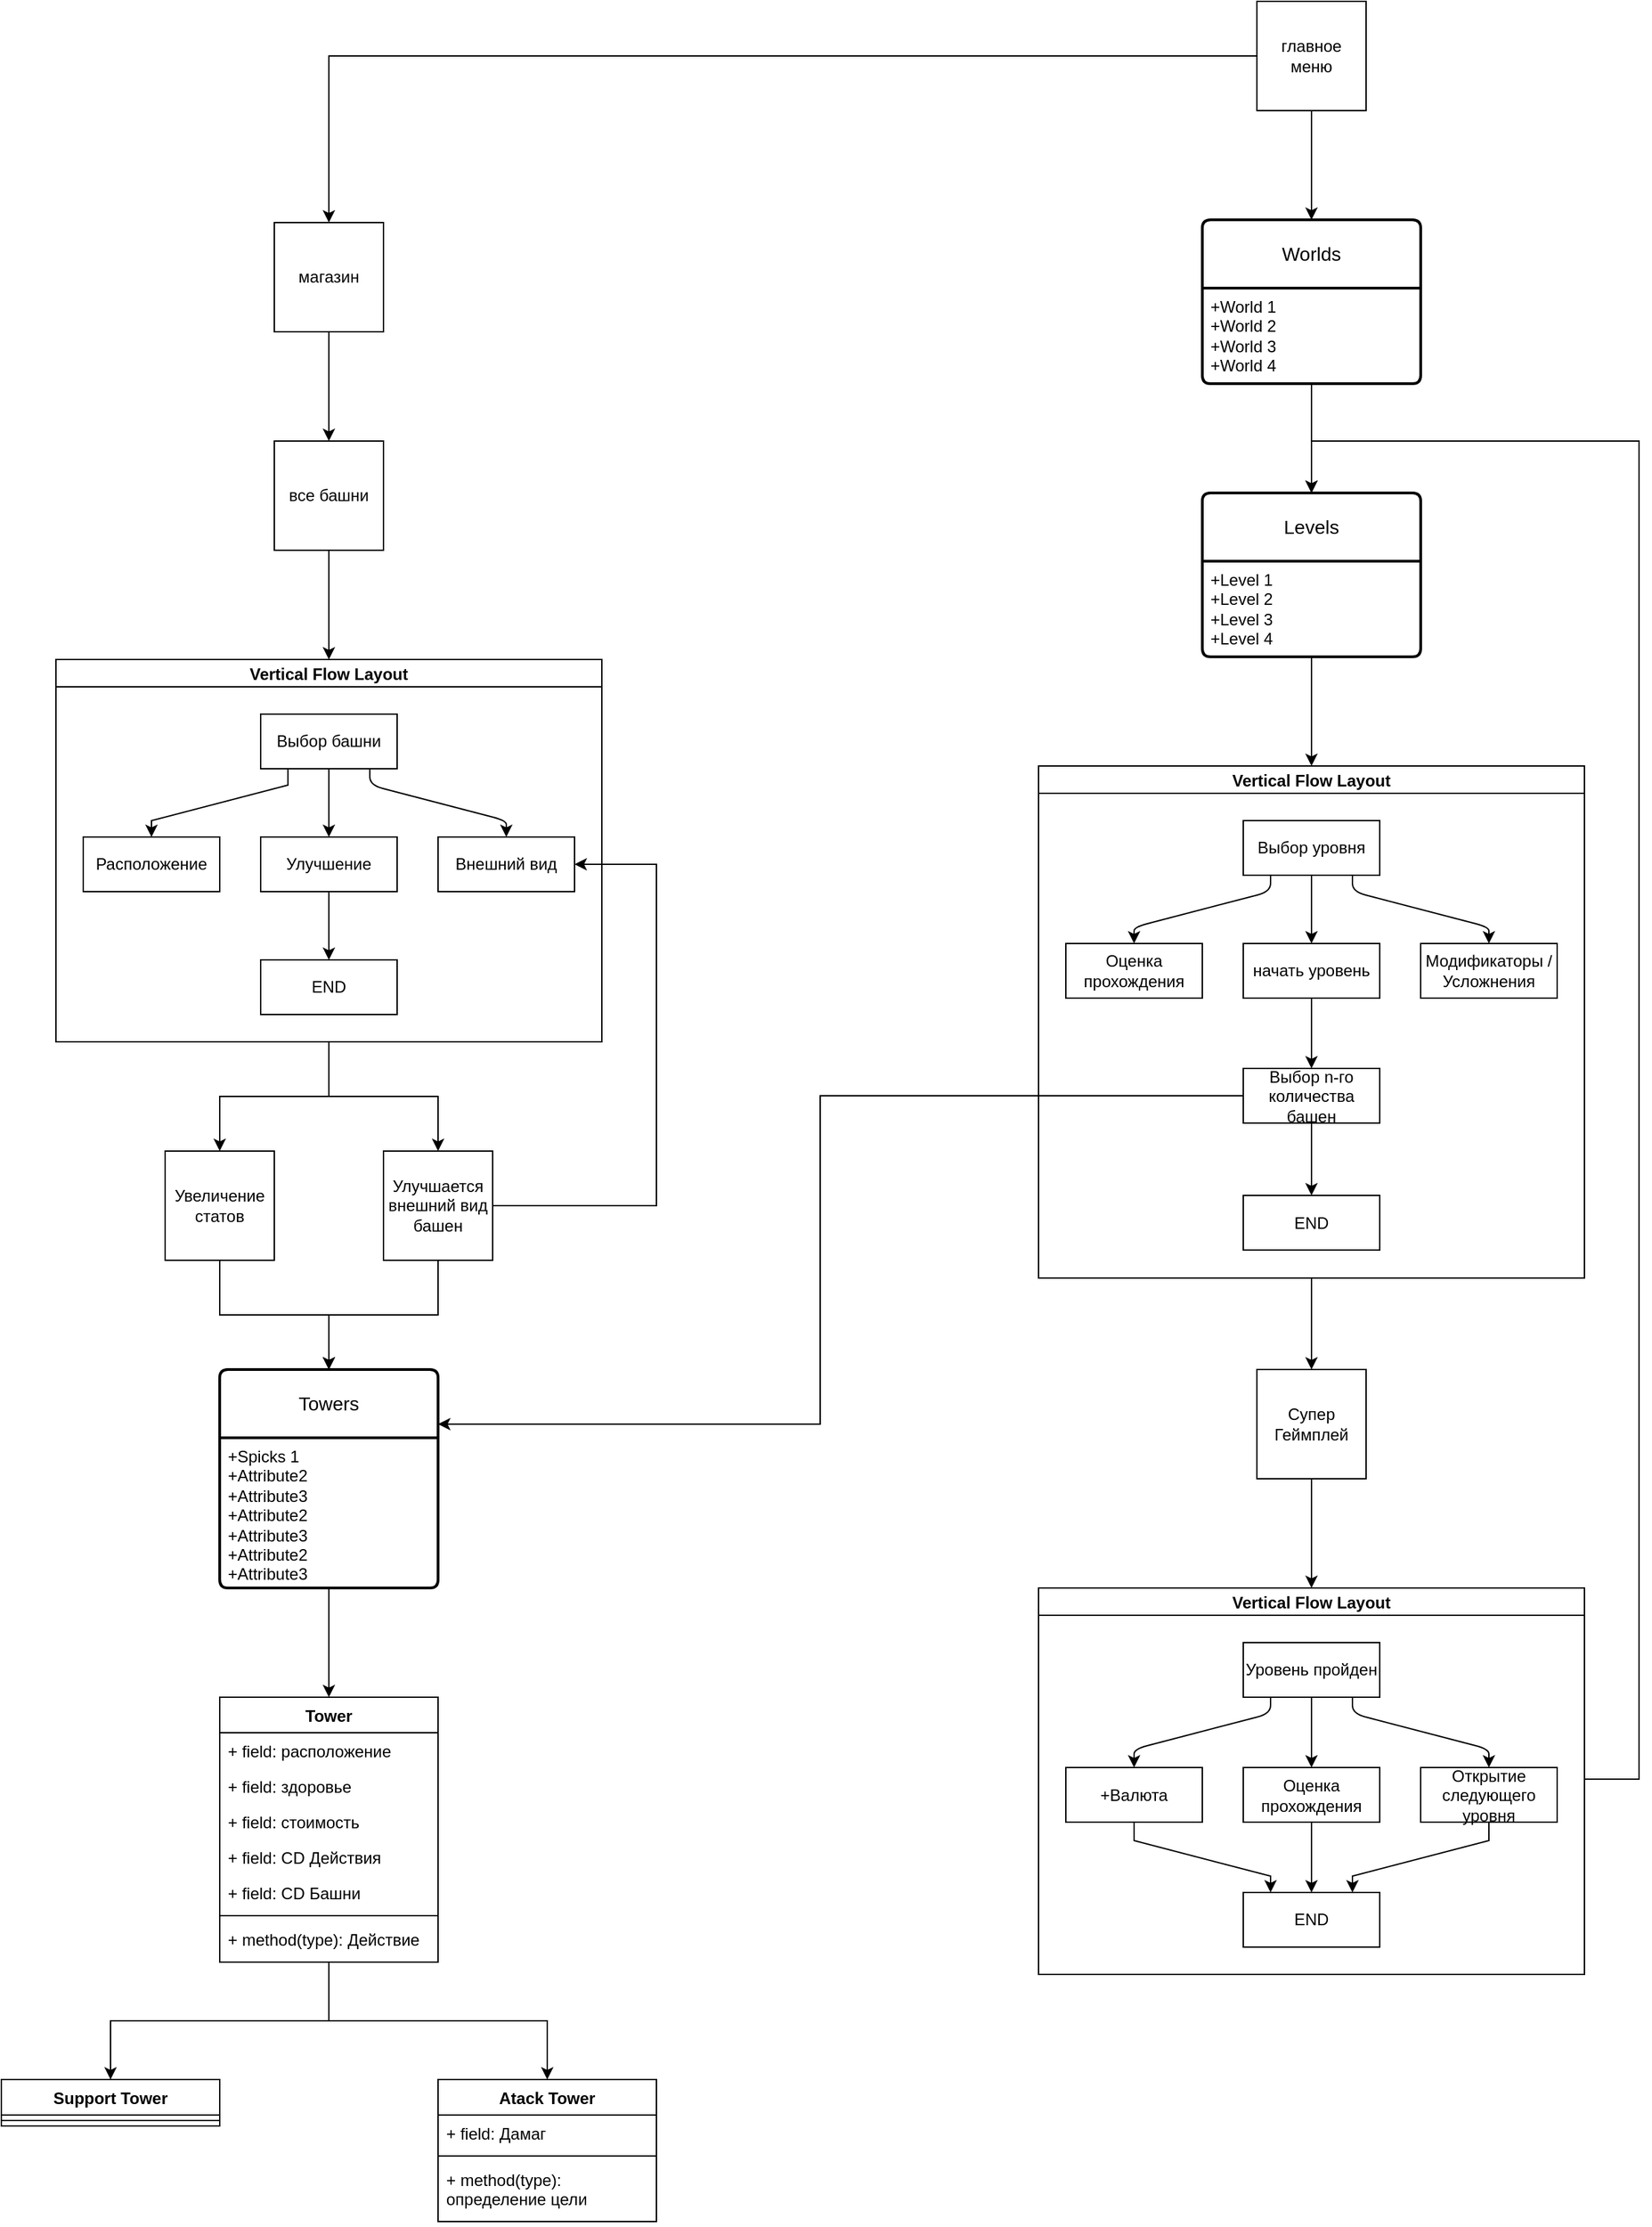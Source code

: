 <mxfile version="22.1.5" type="github">
  <diagram name="Страница — 1" id="nsXlW_DT-UsqhyboqPyw">
    <mxGraphModel dx="3137" dy="1322" grid="1" gridSize="10" guides="1" tooltips="1" connect="1" arrows="1" fold="1" page="1" pageScale="1" pageWidth="827" pageHeight="1169" math="0" shadow="0">
      <root>
        <mxCell id="0" />
        <mxCell id="1" parent="0" />
        <mxCell id="zxyF027QwPhP6R2RznG6-3" style="edgeStyle=orthogonalEdgeStyle;rounded=0;orthogonalLoop=1;jettySize=auto;html=1;" parent="1" source="zxyF027QwPhP6R2RznG6-1" target="zxyF027QwPhP6R2RznG6-2" edge="1">
          <mxGeometry relative="1" as="geometry" />
        </mxCell>
        <mxCell id="eXPQ3vYQNHJ9YocBG75A-9" style="edgeStyle=orthogonalEdgeStyle;rounded=0;orthogonalLoop=1;jettySize=auto;html=1;" edge="1" parent="1" source="zxyF027QwPhP6R2RznG6-1" target="eXPQ3vYQNHJ9YocBG75A-7">
          <mxGeometry relative="1" as="geometry" />
        </mxCell>
        <mxCell id="zxyF027QwPhP6R2RznG6-1" value="главное меню" style="whiteSpace=wrap;html=1;aspect=fixed;" parent="1" vertex="1">
          <mxGeometry x="880" y="38" width="80" height="80" as="geometry" />
        </mxCell>
        <mxCell id="zxyF027QwPhP6R2RznG6-5" style="edgeStyle=orthogonalEdgeStyle;rounded=0;orthogonalLoop=1;jettySize=auto;html=1;" parent="1" source="zxyF027QwPhP6R2RznG6-2" target="zxyF027QwPhP6R2RznG6-4" edge="1">
          <mxGeometry relative="1" as="geometry" />
        </mxCell>
        <mxCell id="zxyF027QwPhP6R2RznG6-2" value="магазин" style="whiteSpace=wrap;html=1;aspect=fixed;" parent="1" vertex="1">
          <mxGeometry x="160" y="200" width="80" height="80" as="geometry" />
        </mxCell>
        <mxCell id="zxyF027QwPhP6R2RznG6-60" style="edgeStyle=orthogonalEdgeStyle;rounded=0;orthogonalLoop=1;jettySize=auto;html=1;entryX=0.5;entryY=0;entryDx=0;entryDy=0;" parent="1" source="zxyF027QwPhP6R2RznG6-4" target="zxyF027QwPhP6R2RznG6-14" edge="1">
          <mxGeometry relative="1" as="geometry" />
        </mxCell>
        <mxCell id="zxyF027QwPhP6R2RznG6-4" value="все башни" style="whiteSpace=wrap;html=1;aspect=fixed;" parent="1" vertex="1">
          <mxGeometry x="160" y="360" width="80" height="80" as="geometry" />
        </mxCell>
        <mxCell id="zxyF027QwPhP6R2RznG6-6" value="Towers" style="swimlane;childLayout=stackLayout;horizontal=1;startSize=50;horizontalStack=0;rounded=1;fontSize=14;fontStyle=0;strokeWidth=2;resizeParent=0;resizeLast=1;shadow=0;dashed=0;align=center;arcSize=4;whiteSpace=wrap;html=1;" parent="1" vertex="1">
          <mxGeometry x="120" y="1040" width="160" height="160" as="geometry" />
        </mxCell>
        <mxCell id="zxyF027QwPhP6R2RznG6-7" value="+Spicks 1&lt;br style=&quot;border-color: var(--border-color);&quot;&gt;+Attribute2&lt;br style=&quot;border-color: var(--border-color);&quot;&gt;+Attribute3&lt;br style=&quot;border-color: var(--border-color);&quot;&gt;+Attribute2&lt;br style=&quot;border-color: var(--border-color);&quot;&gt;+Attribute3&lt;br style=&quot;border-color: var(--border-color);&quot;&gt;+Attribute2&lt;br style=&quot;border-color: var(--border-color);&quot;&gt;+Attribute3" style="align=left;strokeColor=none;fillColor=none;spacingLeft=4;fontSize=12;verticalAlign=top;resizable=0;rotatable=0;part=1;html=1;" parent="zxyF027QwPhP6R2RznG6-6" vertex="1">
          <mxGeometry y="50" width="160" height="110" as="geometry" />
        </mxCell>
        <mxCell id="zxyF027QwPhP6R2RznG6-57" style="edgeStyle=orthogonalEdgeStyle;rounded=0;orthogonalLoop=1;jettySize=auto;html=1;" parent="1" source="zxyF027QwPhP6R2RznG6-9" target="zxyF027QwPhP6R2RznG6-45" edge="1">
          <mxGeometry relative="1" as="geometry" />
        </mxCell>
        <mxCell id="zxyF027QwPhP6R2RznG6-58" style="edgeStyle=orthogonalEdgeStyle;rounded=0;orthogonalLoop=1;jettySize=auto;html=1;" parent="1" source="zxyF027QwPhP6R2RznG6-9" target="zxyF027QwPhP6R2RznG6-36" edge="1">
          <mxGeometry relative="1" as="geometry" />
        </mxCell>
        <mxCell id="zxyF027QwPhP6R2RznG6-9" value="Tower" style="swimlane;fontStyle=1;align=center;verticalAlign=top;childLayout=stackLayout;horizontal=1;startSize=26;horizontalStack=0;resizeParent=1;resizeParentMax=0;resizeLast=0;collapsible=1;marginBottom=0;whiteSpace=wrap;html=1;" parent="1" vertex="1">
          <mxGeometry x="120" y="1280" width="160" height="194" as="geometry" />
        </mxCell>
        <mxCell id="zxyF027QwPhP6R2RznG6-10" value="+ field: расположение" style="text;strokeColor=none;fillColor=none;align=left;verticalAlign=top;spacingLeft=4;spacingRight=4;overflow=hidden;rotatable=0;points=[[0,0.5],[1,0.5]];portConstraint=eastwest;whiteSpace=wrap;html=1;" parent="zxyF027QwPhP6R2RznG6-9" vertex="1">
          <mxGeometry y="26" width="160" height="26" as="geometry" />
        </mxCell>
        <mxCell id="zxyF027QwPhP6R2RznG6-30" value="+ field: здоровье" style="text;strokeColor=none;fillColor=none;align=left;verticalAlign=top;spacingLeft=4;spacingRight=4;overflow=hidden;rotatable=0;points=[[0,0.5],[1,0.5]];portConstraint=eastwest;whiteSpace=wrap;html=1;" parent="zxyF027QwPhP6R2RznG6-9" vertex="1">
          <mxGeometry y="52" width="160" height="26" as="geometry" />
        </mxCell>
        <mxCell id="zxyF027QwPhP6R2RznG6-52" value="+ field: стоимость" style="text;strokeColor=none;fillColor=none;align=left;verticalAlign=top;spacingLeft=4;spacingRight=4;overflow=hidden;rotatable=0;points=[[0,0.5],[1,0.5]];portConstraint=eastwest;whiteSpace=wrap;html=1;" parent="zxyF027QwPhP6R2RznG6-9" vertex="1">
          <mxGeometry y="78" width="160" height="26" as="geometry" />
        </mxCell>
        <mxCell id="zxyF027QwPhP6R2RznG6-40" value="+ field: CD Действия" style="text;strokeColor=none;fillColor=none;align=left;verticalAlign=top;spacingLeft=4;spacingRight=4;overflow=hidden;rotatable=0;points=[[0,0.5],[1,0.5]];portConstraint=eastwest;whiteSpace=wrap;html=1;" parent="zxyF027QwPhP6R2RznG6-9" vertex="1">
          <mxGeometry y="104" width="160" height="26" as="geometry" />
        </mxCell>
        <mxCell id="eXPQ3vYQNHJ9YocBG75A-29" value="+ field: CD Башни" style="text;strokeColor=none;fillColor=none;align=left;verticalAlign=top;spacingLeft=4;spacingRight=4;overflow=hidden;rotatable=0;points=[[0,0.5],[1,0.5]];portConstraint=eastwest;whiteSpace=wrap;html=1;" vertex="1" parent="zxyF027QwPhP6R2RznG6-9">
          <mxGeometry y="130" width="160" height="26" as="geometry" />
        </mxCell>
        <mxCell id="zxyF027QwPhP6R2RznG6-11" value="" style="line;strokeWidth=1;fillColor=none;align=left;verticalAlign=middle;spacingTop=-1;spacingLeft=3;spacingRight=3;rotatable=0;labelPosition=right;points=[];portConstraint=eastwest;strokeColor=inherit;" parent="zxyF027QwPhP6R2RznG6-9" vertex="1">
          <mxGeometry y="156" width="160" height="8" as="geometry" />
        </mxCell>
        <mxCell id="zxyF027QwPhP6R2RznG6-53" value="+ method(type): Действие" style="text;strokeColor=none;fillColor=none;align=left;verticalAlign=top;spacingLeft=4;spacingRight=4;overflow=hidden;rotatable=0;points=[[0,0.5],[1,0.5]];portConstraint=eastwest;whiteSpace=wrap;html=1;" parent="zxyF027QwPhP6R2RznG6-9" vertex="1">
          <mxGeometry y="164" width="160" height="30" as="geometry" />
        </mxCell>
        <mxCell id="eXPQ3vYQNHJ9YocBG75A-27" style="edgeStyle=orthogonalEdgeStyle;rounded=0;orthogonalLoop=1;jettySize=auto;html=1;" edge="1" parent="1" source="zxyF027QwPhP6R2RznG6-14" target="zxyF027QwPhP6R2RznG6-28">
          <mxGeometry relative="1" as="geometry" />
        </mxCell>
        <mxCell id="eXPQ3vYQNHJ9YocBG75A-28" style="edgeStyle=orthogonalEdgeStyle;rounded=0;orthogonalLoop=1;jettySize=auto;html=1;" edge="1" parent="1" source="zxyF027QwPhP6R2RznG6-14" target="zxyF027QwPhP6R2RznG6-31">
          <mxGeometry relative="1" as="geometry" />
        </mxCell>
        <mxCell id="zxyF027QwPhP6R2RznG6-14" value="Vertical Flow Layout" style="swimlane;startSize=20;horizontal=1;childLayout=flowLayout;flowOrientation=north;resizable=0;interRankCellSpacing=50;containerType=tree;fontSize=12;" parent="1" vertex="1">
          <mxGeometry y="520" width="400" height="280" as="geometry" />
        </mxCell>
        <mxCell id="zxyF027QwPhP6R2RznG6-25" style="edgeStyle=orthogonalEdgeStyle;rounded=0;orthogonalLoop=1;jettySize=auto;html=1;noEdgeStyle=1;orthogonal=1;" parent="zxyF027QwPhP6R2RznG6-14" source="zxyF027QwPhP6R2RznG6-15" target="zxyF027QwPhP6R2RznG6-24" edge="1">
          <mxGeometry relative="1" as="geometry">
            <Array as="points">
              <mxPoint x="170" y="92" />
              <mxPoint x="70" y="118" />
            </Array>
          </mxGeometry>
        </mxCell>
        <mxCell id="zxyF027QwPhP6R2RznG6-15" value="Выбор башни" style="whiteSpace=wrap;html=1;" parent="zxyF027QwPhP6R2RznG6-14" vertex="1">
          <mxGeometry x="150" y="40" width="100" height="40" as="geometry" />
        </mxCell>
        <mxCell id="zxyF027QwPhP6R2RznG6-16" value="Улучшение" style="whiteSpace=wrap;html=1;" parent="zxyF027QwPhP6R2RznG6-14" vertex="1">
          <mxGeometry x="150" y="130" width="100" height="40" as="geometry" />
        </mxCell>
        <mxCell id="zxyF027QwPhP6R2RznG6-17" value="" style="html=1;rounded=1;curved=0;sourcePerimeterSpacing=0;targetPerimeterSpacing=0;startSize=6;endSize=6;noEdgeStyle=1;orthogonal=1;" parent="zxyF027QwPhP6R2RznG6-14" source="zxyF027QwPhP6R2RznG6-15" target="zxyF027QwPhP6R2RznG6-16" edge="1">
          <mxGeometry relative="1" as="geometry">
            <Array as="points">
              <mxPoint x="200" y="94" />
              <mxPoint x="200" y="118" />
            </Array>
          </mxGeometry>
        </mxCell>
        <mxCell id="zxyF027QwPhP6R2RznG6-18" value="Внешний вид" style="whiteSpace=wrap;html=1;" parent="zxyF027QwPhP6R2RznG6-14" vertex="1">
          <mxGeometry x="280" y="130" width="100" height="40" as="geometry" />
        </mxCell>
        <mxCell id="zxyF027QwPhP6R2RznG6-19" value="" style="html=1;rounded=1;curved=0;sourcePerimeterSpacing=0;targetPerimeterSpacing=0;startSize=6;endSize=6;noEdgeStyle=1;orthogonal=1;" parent="zxyF027QwPhP6R2RznG6-14" source="zxyF027QwPhP6R2RznG6-15" target="zxyF027QwPhP6R2RznG6-18" edge="1">
          <mxGeometry relative="1" as="geometry">
            <Array as="points">
              <mxPoint x="230" y="92" />
              <mxPoint x="330" y="118" />
            </Array>
          </mxGeometry>
        </mxCell>
        <mxCell id="zxyF027QwPhP6R2RznG6-20" value="END" style="whiteSpace=wrap;html=1;" parent="zxyF027QwPhP6R2RznG6-14" vertex="1">
          <mxGeometry x="150" y="220" width="100" height="40" as="geometry" />
        </mxCell>
        <mxCell id="zxyF027QwPhP6R2RznG6-21" value="" style="html=1;rounded=1;curved=0;sourcePerimeterSpacing=0;targetPerimeterSpacing=0;startSize=6;endSize=6;noEdgeStyle=1;orthogonal=1;" parent="zxyF027QwPhP6R2RznG6-14" source="zxyF027QwPhP6R2RznG6-16" target="zxyF027QwPhP6R2RznG6-20" edge="1">
          <mxGeometry relative="1" as="geometry">
            <Array as="points">
              <mxPoint x="200" y="182" />
              <mxPoint x="200" y="208" />
            </Array>
          </mxGeometry>
        </mxCell>
        <mxCell id="zxyF027QwPhP6R2RznG6-24" value="Расположение" style="whiteSpace=wrap;html=1;" parent="zxyF027QwPhP6R2RznG6-14" vertex="1">
          <mxGeometry x="20" y="130" width="100" height="40" as="geometry" />
        </mxCell>
        <mxCell id="zxyF027QwPhP6R2RznG6-65" style="edgeStyle=orthogonalEdgeStyle;rounded=0;orthogonalLoop=1;jettySize=auto;html=1;exitX=0.5;exitY=1;exitDx=0;exitDy=0;" parent="1" source="zxyF027QwPhP6R2RznG6-28" target="zxyF027QwPhP6R2RznG6-6" edge="1">
          <mxGeometry relative="1" as="geometry" />
        </mxCell>
        <mxCell id="zxyF027QwPhP6R2RznG6-28" value="Увеличение статов" style="whiteSpace=wrap;html=1;aspect=fixed;" parent="1" vertex="1">
          <mxGeometry x="80" y="880" width="80" height="80" as="geometry" />
        </mxCell>
        <mxCell id="zxyF027QwPhP6R2RznG6-64" style="edgeStyle=orthogonalEdgeStyle;rounded=0;orthogonalLoop=1;jettySize=auto;html=1;" parent="1" source="zxyF027QwPhP6R2RznG6-31" target="zxyF027QwPhP6R2RznG6-6" edge="1">
          <mxGeometry relative="1" as="geometry" />
        </mxCell>
        <mxCell id="eXPQ3vYQNHJ9YocBG75A-6" style="edgeStyle=orthogonalEdgeStyle;rounded=0;orthogonalLoop=1;jettySize=auto;html=1;entryX=1;entryY=0.5;entryDx=0;entryDy=0;exitX=1;exitY=0.5;exitDx=0;exitDy=0;" edge="1" parent="1" source="zxyF027QwPhP6R2RznG6-31" target="zxyF027QwPhP6R2RznG6-18">
          <mxGeometry relative="1" as="geometry">
            <Array as="points">
              <mxPoint x="440" y="920" />
              <mxPoint x="440" y="670" />
            </Array>
          </mxGeometry>
        </mxCell>
        <mxCell id="zxyF027QwPhP6R2RznG6-31" value="Улучшается внешний вид башен" style="whiteSpace=wrap;html=1;aspect=fixed;" parent="1" vertex="1">
          <mxGeometry x="240" y="880" width="80" height="80" as="geometry" />
        </mxCell>
        <mxCell id="zxyF027QwPhP6R2RznG6-36" value="Atack Tower" style="swimlane;fontStyle=1;align=center;verticalAlign=top;childLayout=stackLayout;horizontal=1;startSize=26;horizontalStack=0;resizeParent=1;resizeParentMax=0;resizeLast=0;collapsible=1;marginBottom=0;whiteSpace=wrap;html=1;" parent="1" vertex="1">
          <mxGeometry x="280" y="1560" width="160" height="104" as="geometry" />
        </mxCell>
        <mxCell id="zxyF027QwPhP6R2RznG6-39" value="+ field: Дамаг" style="text;strokeColor=none;fillColor=none;align=left;verticalAlign=top;spacingLeft=4;spacingRight=4;overflow=hidden;rotatable=0;points=[[0,0.5],[1,0.5]];portConstraint=eastwest;whiteSpace=wrap;html=1;" parent="zxyF027QwPhP6R2RznG6-36" vertex="1">
          <mxGeometry y="26" width="160" height="26" as="geometry" />
        </mxCell>
        <mxCell id="zxyF027QwPhP6R2RznG6-41" value="" style="line;strokeWidth=1;fillColor=none;align=left;verticalAlign=middle;spacingTop=-1;spacingLeft=3;spacingRight=3;rotatable=0;labelPosition=right;points=[];portConstraint=eastwest;strokeColor=inherit;" parent="zxyF027QwPhP6R2RznG6-36" vertex="1">
          <mxGeometry y="52" width="160" height="8" as="geometry" />
        </mxCell>
        <mxCell id="zxyF027QwPhP6R2RznG6-54" value="+ method(type): определение цели" style="text;strokeColor=none;fillColor=none;align=left;verticalAlign=top;spacingLeft=4;spacingRight=4;overflow=hidden;rotatable=0;points=[[0,0.5],[1,0.5]];portConstraint=eastwest;whiteSpace=wrap;html=1;" parent="zxyF027QwPhP6R2RznG6-36" vertex="1">
          <mxGeometry y="60" width="160" height="44" as="geometry" />
        </mxCell>
        <mxCell id="zxyF027QwPhP6R2RznG6-45" value="Support Tower" style="swimlane;fontStyle=1;align=center;verticalAlign=top;childLayout=stackLayout;horizontal=1;startSize=26;horizontalStack=0;resizeParent=1;resizeParentMax=0;resizeLast=0;collapsible=1;marginBottom=0;whiteSpace=wrap;html=1;" parent="1" vertex="1">
          <mxGeometry x="-40" y="1560" width="160" height="34" as="geometry" />
        </mxCell>
        <mxCell id="zxyF027QwPhP6R2RznG6-48" value="" style="line;strokeWidth=1;fillColor=none;align=left;verticalAlign=middle;spacingTop=-1;spacingLeft=3;spacingRight=3;rotatable=0;labelPosition=right;points=[];portConstraint=eastwest;strokeColor=inherit;" parent="zxyF027QwPhP6R2RznG6-45" vertex="1">
          <mxGeometry y="26" width="160" height="8" as="geometry" />
        </mxCell>
        <mxCell id="zxyF027QwPhP6R2RznG6-59" style="edgeStyle=orthogonalEdgeStyle;rounded=0;orthogonalLoop=1;jettySize=auto;html=1;entryX=0.5;entryY=0;entryDx=0;entryDy=0;" parent="1" source="zxyF027QwPhP6R2RznG6-7" target="zxyF027QwPhP6R2RznG6-9" edge="1">
          <mxGeometry relative="1" as="geometry" />
        </mxCell>
        <mxCell id="eXPQ3vYQNHJ9YocBG75A-7" value="Worlds" style="swimlane;childLayout=stackLayout;horizontal=1;startSize=50;horizontalStack=0;rounded=1;fontSize=14;fontStyle=0;strokeWidth=2;resizeParent=0;resizeLast=1;shadow=0;dashed=0;align=center;arcSize=4;whiteSpace=wrap;html=1;" vertex="1" parent="1">
          <mxGeometry x="840" y="198" width="160" height="120" as="geometry" />
        </mxCell>
        <mxCell id="eXPQ3vYQNHJ9YocBG75A-8" value="+World 1&lt;br&gt;+World 2&lt;br&gt;+World 3&lt;br&gt;+World 4" style="align=left;strokeColor=none;fillColor=none;spacingLeft=4;fontSize=12;verticalAlign=top;resizable=0;rotatable=0;part=1;html=1;" vertex="1" parent="eXPQ3vYQNHJ9YocBG75A-7">
          <mxGeometry y="50" width="160" height="70" as="geometry" />
        </mxCell>
        <mxCell id="eXPQ3vYQNHJ9YocBG75A-10" value="Levels" style="swimlane;childLayout=stackLayout;horizontal=1;startSize=50;horizontalStack=0;rounded=1;fontSize=14;fontStyle=0;strokeWidth=2;resizeParent=0;resizeLast=1;shadow=0;dashed=0;align=center;arcSize=4;whiteSpace=wrap;html=1;" vertex="1" parent="1">
          <mxGeometry x="840" y="398" width="160" height="120" as="geometry" />
        </mxCell>
        <mxCell id="eXPQ3vYQNHJ9YocBG75A-11" value="+Level 1&lt;br&gt;+Level 2&lt;br&gt;+Level 3&lt;br&gt;+Level 4" style="align=left;strokeColor=none;fillColor=none;spacingLeft=4;fontSize=12;verticalAlign=top;resizable=0;rotatable=0;part=1;html=1;" vertex="1" parent="eXPQ3vYQNHJ9YocBG75A-10">
          <mxGeometry y="50" width="160" height="70" as="geometry" />
        </mxCell>
        <mxCell id="eXPQ3vYQNHJ9YocBG75A-12" style="edgeStyle=orthogonalEdgeStyle;rounded=0;orthogonalLoop=1;jettySize=auto;html=1;" edge="1" parent="1" source="eXPQ3vYQNHJ9YocBG75A-8" target="eXPQ3vYQNHJ9YocBG75A-10">
          <mxGeometry relative="1" as="geometry" />
        </mxCell>
        <mxCell id="eXPQ3vYQNHJ9YocBG75A-63" style="edgeStyle=orthogonalEdgeStyle;rounded=0;orthogonalLoop=1;jettySize=auto;html=1;" edge="1" parent="1" source="eXPQ3vYQNHJ9YocBG75A-13" target="eXPQ3vYQNHJ9YocBG75A-62">
          <mxGeometry relative="1" as="geometry" />
        </mxCell>
        <mxCell id="eXPQ3vYQNHJ9YocBG75A-13" value="Vertical Flow Layout" style="swimlane;startSize=20;horizontal=1;childLayout=flowLayout;flowOrientation=north;resizable=0;interRankCellSpacing=50;containerType=tree;fontSize=12;" vertex="1" parent="1">
          <mxGeometry x="720" y="598" width="400" height="375" as="geometry" />
        </mxCell>
        <mxCell id="eXPQ3vYQNHJ9YocBG75A-14" value="Выбор уровня" style="whiteSpace=wrap;html=1;" vertex="1" parent="eXPQ3vYQNHJ9YocBG75A-13">
          <mxGeometry x="150" y="40" width="100" height="40" as="geometry" />
        </mxCell>
        <mxCell id="eXPQ3vYQNHJ9YocBG75A-15" value="Оценка прохождения" style="whiteSpace=wrap;html=1;" vertex="1" parent="eXPQ3vYQNHJ9YocBG75A-13">
          <mxGeometry x="20" y="130" width="100" height="40" as="geometry" />
        </mxCell>
        <mxCell id="eXPQ3vYQNHJ9YocBG75A-16" value="" style="html=1;rounded=1;curved=0;sourcePerimeterSpacing=0;targetPerimeterSpacing=0;startSize=6;endSize=6;noEdgeStyle=1;orthogonal=1;" edge="1" parent="eXPQ3vYQNHJ9YocBG75A-13" source="eXPQ3vYQNHJ9YocBG75A-14" target="eXPQ3vYQNHJ9YocBG75A-15">
          <mxGeometry relative="1" as="geometry">
            <Array as="points">
              <mxPoint x="170" y="92" />
              <mxPoint x="70" y="118" />
            </Array>
          </mxGeometry>
        </mxCell>
        <mxCell id="eXPQ3vYQNHJ9YocBG75A-19" value="Выбор n-го количества башен" style="whiteSpace=wrap;html=1;" vertex="1" parent="eXPQ3vYQNHJ9YocBG75A-13">
          <mxGeometry x="150" y="221.5" width="100" height="40" as="geometry" />
        </mxCell>
        <mxCell id="eXPQ3vYQNHJ9YocBG75A-24" value="" style="edgeStyle=orthogonalEdgeStyle;rounded=0;orthogonalLoop=1;jettySize=auto;html=1;noEdgeStyle=1;orthogonal=1;" edge="1" source="eXPQ3vYQNHJ9YocBG75A-14" target="eXPQ3vYQNHJ9YocBG75A-25" parent="eXPQ3vYQNHJ9YocBG75A-13">
          <mxGeometry relative="1" as="geometry">
            <Array as="points">
              <mxPoint x="200" y="94" />
              <mxPoint x="200" y="118" />
            </Array>
          </mxGeometry>
        </mxCell>
        <mxCell id="eXPQ3vYQNHJ9YocBG75A-26" style="edgeStyle=orthogonalEdgeStyle;rounded=0;orthogonalLoop=1;jettySize=auto;html=1;noEdgeStyle=1;orthogonal=1;" edge="1" parent="eXPQ3vYQNHJ9YocBG75A-13" source="eXPQ3vYQNHJ9YocBG75A-25" target="eXPQ3vYQNHJ9YocBG75A-19">
          <mxGeometry relative="1" as="geometry">
            <Array as="points">
              <mxPoint x="200" y="182" />
              <mxPoint x="200" y="208" />
            </Array>
          </mxGeometry>
        </mxCell>
        <mxCell id="eXPQ3vYQNHJ9YocBG75A-25" value="начать уровень" style="whiteSpace=wrap;html=1;" vertex="1" parent="eXPQ3vYQNHJ9YocBG75A-13">
          <mxGeometry x="150" y="130" width="100" height="40" as="geometry" />
        </mxCell>
        <mxCell id="eXPQ3vYQNHJ9YocBG75A-17" value="Модификаторы / Усложнения" style="whiteSpace=wrap;html=1;" vertex="1" parent="eXPQ3vYQNHJ9YocBG75A-13">
          <mxGeometry x="280" y="130" width="100" height="40" as="geometry" />
        </mxCell>
        <mxCell id="eXPQ3vYQNHJ9YocBG75A-18" value="" style="html=1;rounded=1;curved=0;sourcePerimeterSpacing=0;targetPerimeterSpacing=0;startSize=6;endSize=6;noEdgeStyle=1;orthogonal=1;" edge="1" parent="eXPQ3vYQNHJ9YocBG75A-13" source="eXPQ3vYQNHJ9YocBG75A-14" target="eXPQ3vYQNHJ9YocBG75A-17">
          <mxGeometry relative="1" as="geometry">
            <Array as="points">
              <mxPoint x="230" y="92" />
              <mxPoint x="330" y="118" />
            </Array>
          </mxGeometry>
        </mxCell>
        <mxCell id="eXPQ3vYQNHJ9YocBG75A-39" style="edgeStyle=orthogonalEdgeStyle;rounded=0;orthogonalLoop=1;jettySize=auto;html=1;noEdgeStyle=1;orthogonal=1;" edge="1" target="eXPQ3vYQNHJ9YocBG75A-40" source="eXPQ3vYQNHJ9YocBG75A-19" parent="eXPQ3vYQNHJ9YocBG75A-13">
          <mxGeometry relative="1" as="geometry">
            <mxPoint x="960" y="848" as="sourcePoint" />
            <Array as="points">
              <mxPoint x="200" y="275" />
              <mxPoint x="200" y="301" />
            </Array>
          </mxGeometry>
        </mxCell>
        <mxCell id="eXPQ3vYQNHJ9YocBG75A-40" value="END" style="whiteSpace=wrap;html=1;" vertex="1" parent="eXPQ3vYQNHJ9YocBG75A-13">
          <mxGeometry x="150" y="314.5" width="100" height="40" as="geometry" />
        </mxCell>
        <mxCell id="eXPQ3vYQNHJ9YocBG75A-22" style="edgeStyle=orthogonalEdgeStyle;rounded=0;orthogonalLoop=1;jettySize=auto;html=1;" edge="1" parent="1" source="eXPQ3vYQNHJ9YocBG75A-11" target="eXPQ3vYQNHJ9YocBG75A-13">
          <mxGeometry relative="1" as="geometry" />
        </mxCell>
        <mxCell id="eXPQ3vYQNHJ9YocBG75A-31" style="edgeStyle=orthogonalEdgeStyle;rounded=0;orthogonalLoop=1;jettySize=auto;html=1;entryX=1;entryY=0.25;entryDx=0;entryDy=0;" edge="1" parent="1" source="eXPQ3vYQNHJ9YocBG75A-19" target="zxyF027QwPhP6R2RznG6-6">
          <mxGeometry relative="1" as="geometry">
            <Array as="points">
              <mxPoint x="560" y="839" />
              <mxPoint x="560" y="1080" />
            </Array>
          </mxGeometry>
        </mxCell>
        <mxCell id="eXPQ3vYQNHJ9YocBG75A-61" style="edgeStyle=orthogonalEdgeStyle;rounded=0;orthogonalLoop=1;jettySize=auto;html=1;exitX=1;exitY=0.5;exitDx=0;exitDy=0;entryX=0.5;entryY=0;entryDx=0;entryDy=0;" edge="1" parent="1" source="eXPQ3vYQNHJ9YocBG75A-41" target="eXPQ3vYQNHJ9YocBG75A-10">
          <mxGeometry relative="1" as="geometry">
            <Array as="points">
              <mxPoint x="1120" y="1340" />
              <mxPoint x="1160" y="1340" />
              <mxPoint x="1160" y="360" />
              <mxPoint x="920" y="360" />
            </Array>
          </mxGeometry>
        </mxCell>
        <mxCell id="eXPQ3vYQNHJ9YocBG75A-41" value="Vertical Flow Layout" style="swimlane;startSize=20;horizontal=1;childLayout=flowLayout;flowOrientation=north;resizable=0;interRankCellSpacing=50;containerType=tree;fontSize=12;" vertex="1" parent="1">
          <mxGeometry x="720" y="1200" width="400" height="283" as="geometry" />
        </mxCell>
        <mxCell id="eXPQ3vYQNHJ9YocBG75A-42" value="Уровень пройден" style="whiteSpace=wrap;html=1;" vertex="1" parent="eXPQ3vYQNHJ9YocBG75A-41">
          <mxGeometry x="150" y="40" width="100" height="40" as="geometry" />
        </mxCell>
        <mxCell id="eXPQ3vYQNHJ9YocBG75A-58" style="edgeStyle=orthogonalEdgeStyle;rounded=0;orthogonalLoop=1;jettySize=auto;html=1;noEdgeStyle=1;orthogonal=1;" edge="1" parent="eXPQ3vYQNHJ9YocBG75A-41" source="eXPQ3vYQNHJ9YocBG75A-43" target="eXPQ3vYQNHJ9YocBG75A-57">
          <mxGeometry relative="1" as="geometry">
            <Array as="points">
              <mxPoint x="70" y="185.0" />
              <mxPoint x="170" y="211.0" />
            </Array>
          </mxGeometry>
        </mxCell>
        <mxCell id="eXPQ3vYQNHJ9YocBG75A-43" value="+Валюта" style="whiteSpace=wrap;html=1;" vertex="1" parent="eXPQ3vYQNHJ9YocBG75A-41">
          <mxGeometry x="20" y="131.5" width="100" height="40" as="geometry" />
        </mxCell>
        <mxCell id="eXPQ3vYQNHJ9YocBG75A-44" value="" style="html=1;rounded=1;curved=0;sourcePerimeterSpacing=0;targetPerimeterSpacing=0;startSize=6;endSize=6;noEdgeStyle=1;orthogonal=1;" edge="1" parent="eXPQ3vYQNHJ9YocBG75A-41" source="eXPQ3vYQNHJ9YocBG75A-42" target="eXPQ3vYQNHJ9YocBG75A-43">
          <mxGeometry relative="1" as="geometry">
            <Array as="points">
              <mxPoint x="170" y="92" />
              <mxPoint x="70" y="118" />
            </Array>
          </mxGeometry>
        </mxCell>
        <mxCell id="eXPQ3vYQNHJ9YocBG75A-46" value="" style="edgeStyle=orthogonalEdgeStyle;rounded=0;orthogonalLoop=1;jettySize=auto;html=1;noEdgeStyle=1;orthogonal=1;" edge="1" parent="eXPQ3vYQNHJ9YocBG75A-41" source="eXPQ3vYQNHJ9YocBG75A-42" target="eXPQ3vYQNHJ9YocBG75A-48">
          <mxGeometry relative="1" as="geometry">
            <Array as="points">
              <mxPoint x="200" y="94" />
              <mxPoint x="200" y="118" />
            </Array>
          </mxGeometry>
        </mxCell>
        <mxCell id="eXPQ3vYQNHJ9YocBG75A-48" value="Оценка прохождения" style="whiteSpace=wrap;html=1;" vertex="1" parent="eXPQ3vYQNHJ9YocBG75A-41">
          <mxGeometry x="150" y="131.5" width="100" height="40" as="geometry" />
        </mxCell>
        <mxCell id="eXPQ3vYQNHJ9YocBG75A-59" style="edgeStyle=orthogonalEdgeStyle;rounded=0;orthogonalLoop=1;jettySize=auto;html=1;noEdgeStyle=1;orthogonal=1;" edge="1" parent="eXPQ3vYQNHJ9YocBG75A-41" source="eXPQ3vYQNHJ9YocBG75A-49" target="eXPQ3vYQNHJ9YocBG75A-57">
          <mxGeometry relative="1" as="geometry">
            <Array as="points">
              <mxPoint x="330" y="185.0" />
              <mxPoint x="230" y="211.0" />
            </Array>
          </mxGeometry>
        </mxCell>
        <mxCell id="eXPQ3vYQNHJ9YocBG75A-49" value="Открытие следующего уровня" style="whiteSpace=wrap;html=1;" vertex="1" parent="eXPQ3vYQNHJ9YocBG75A-41">
          <mxGeometry x="280" y="131.5" width="100" height="40" as="geometry" />
        </mxCell>
        <mxCell id="eXPQ3vYQNHJ9YocBG75A-50" value="" style="html=1;rounded=1;curved=0;sourcePerimeterSpacing=0;targetPerimeterSpacing=0;startSize=6;endSize=6;noEdgeStyle=1;orthogonal=1;" edge="1" parent="eXPQ3vYQNHJ9YocBG75A-41" source="eXPQ3vYQNHJ9YocBG75A-42" target="eXPQ3vYQNHJ9YocBG75A-49">
          <mxGeometry relative="1" as="geometry">
            <Array as="points">
              <mxPoint x="230" y="92" />
              <mxPoint x="330" y="118" />
            </Array>
          </mxGeometry>
        </mxCell>
        <mxCell id="eXPQ3vYQNHJ9YocBG75A-56" value="" style="edgeStyle=orthogonalEdgeStyle;rounded=0;orthogonalLoop=1;jettySize=auto;html=1;noEdgeStyle=1;orthogonal=1;" edge="1" target="eXPQ3vYQNHJ9YocBG75A-57" source="eXPQ3vYQNHJ9YocBG75A-48" parent="eXPQ3vYQNHJ9YocBG75A-41">
          <mxGeometry relative="1" as="geometry">
            <Array as="points">
              <mxPoint x="200" y="185.0" />
              <mxPoint x="200" y="209.0" />
            </Array>
            <mxPoint x="1020" y="1360" as="sourcePoint" />
          </mxGeometry>
        </mxCell>
        <mxCell id="eXPQ3vYQNHJ9YocBG75A-57" value="END" style="whiteSpace=wrap;html=1;" vertex="1" parent="eXPQ3vYQNHJ9YocBG75A-41">
          <mxGeometry x="150" y="223.0" width="100" height="40" as="geometry" />
        </mxCell>
        <mxCell id="eXPQ3vYQNHJ9YocBG75A-64" style="edgeStyle=orthogonalEdgeStyle;rounded=0;orthogonalLoop=1;jettySize=auto;html=1;" edge="1" parent="1" source="eXPQ3vYQNHJ9YocBG75A-62" target="eXPQ3vYQNHJ9YocBG75A-41">
          <mxGeometry relative="1" as="geometry" />
        </mxCell>
        <mxCell id="eXPQ3vYQNHJ9YocBG75A-62" value="Супер&lt;br&gt;Геймплей" style="whiteSpace=wrap;html=1;aspect=fixed;" vertex="1" parent="1">
          <mxGeometry x="880" y="1040" width="80" height="80" as="geometry" />
        </mxCell>
      </root>
    </mxGraphModel>
  </diagram>
</mxfile>
